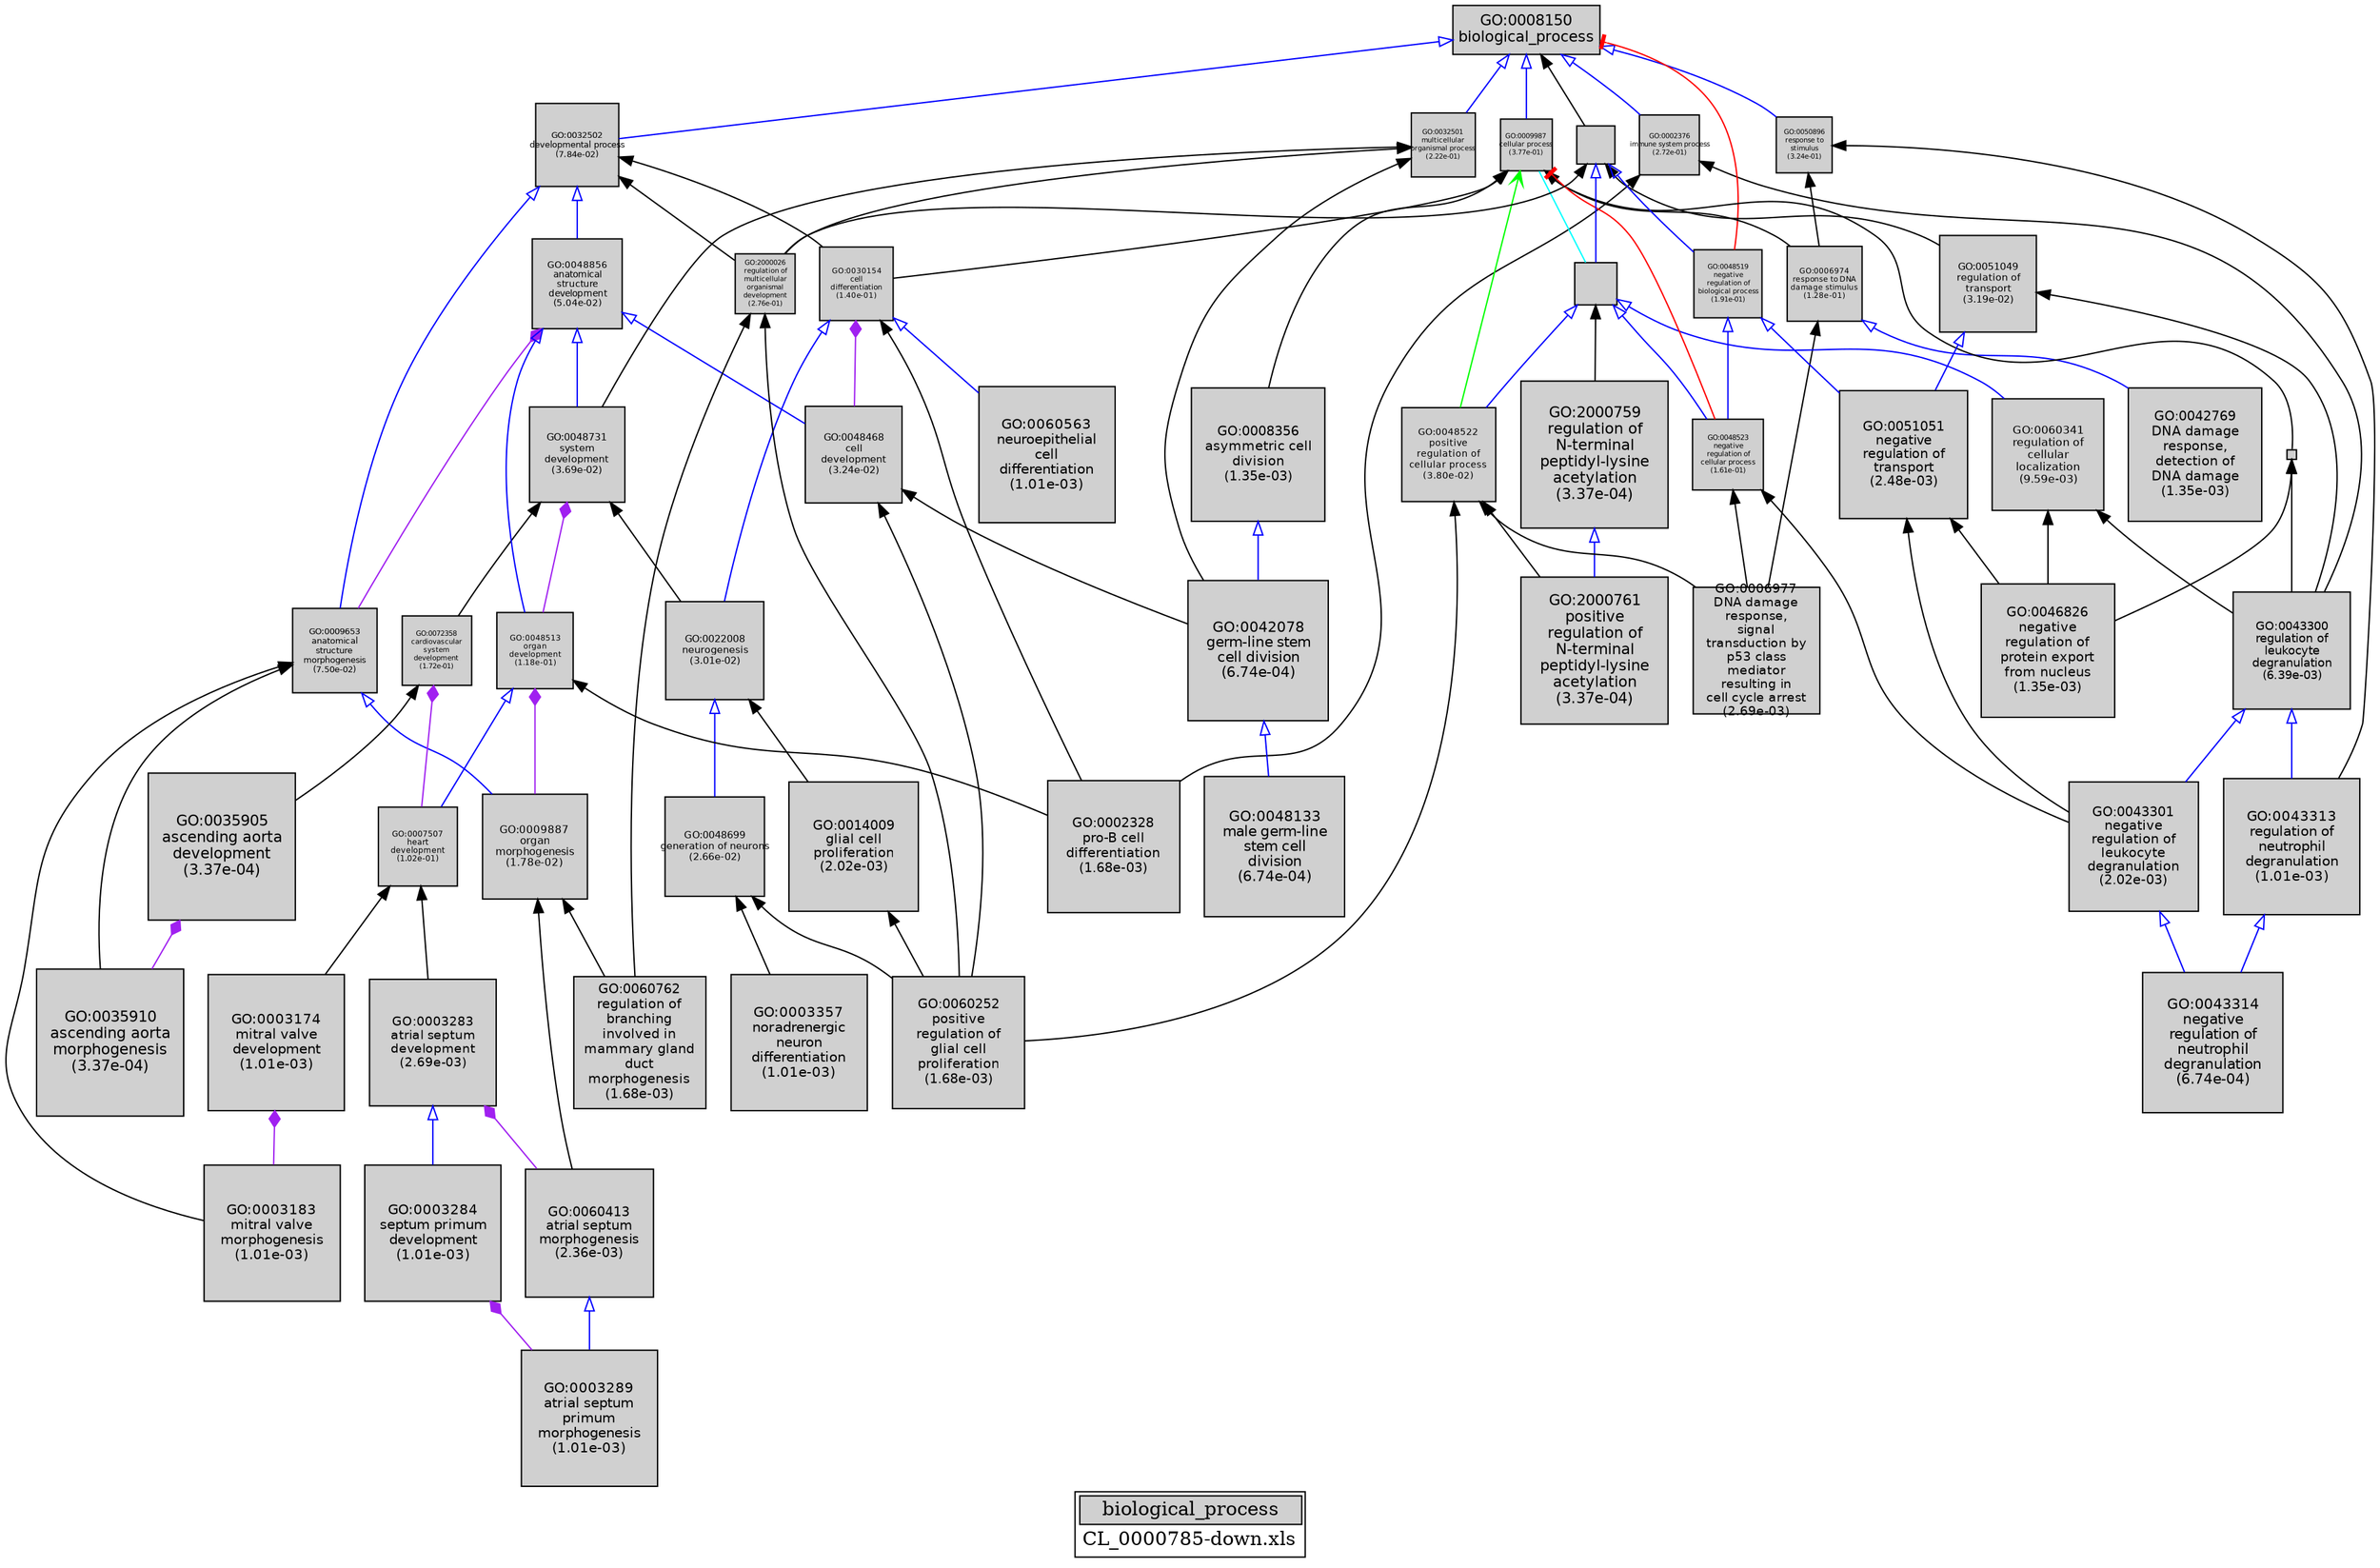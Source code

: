 digraph "biological_process" {
graph [ bgcolor = "#FFFFFF", label = <<TABLE COLOR="black" BGCOLOR="white"><TR><TD COLSPAN="2" BGCOLOR="#D0D0D0"><FONT COLOR="black">biological_process</FONT></TD></TR><TR><TD BORDER="0">CL_0000785-down.xls</TD></TR></TABLE>> ];
node [ fontname = "Helvetica" ];

subgraph "nodes" {

node [ style = "filled", fixedsize = "true", width = 1, shape = "box", fontsize = 9, fillcolor = "#D0D0D0", fontcolor = "black", color = "black" ];

"GO:0006974" [ URL = "#GO:0006974", label = <<TABLE BORDER="0"><TR><TD>GO:0006974<BR/>response to DNA<BR/>damage stimulus<BR/>(1.28e-01)</TD></TR></TABLE>>, width = 0.765868050006, shape = "box", fontsize = 5.51424996004, height = 0.765868050006 ];
"GO:2000759" [ URL = "#GO:2000759", label = <<TABLE BORDER="0"><TR><TD>GO:2000759<BR/>regulation of<BR/>N-terminal<BR/>peptidyl-lysine<BR/>acetylation<BR/>(3.37e-04)</TD></TR></TABLE>>, width = 1.5, shape = "box", fontsize = 10.8, height = 1.5 ];
"GO:0002376" [ URL = "#GO:0002376", label = <<TABLE BORDER="0"><TR><TD>GO:0002376<BR/>immune system process<BR/>(2.72e-01)</TD></TR></TABLE>>, width = 0.612350195099, shape = "box", fontsize = 5.0, height = 0.612350195099 ];
"GO:2000761" [ URL = "#GO:2000761", label = <<TABLE BORDER="0"><TR><TD>GO:2000761<BR/>positive<BR/>regulation of<BR/>N-terminal<BR/>peptidyl-lysine<BR/>acetylation<BR/>(3.37e-04)</TD></TR></TABLE>>, width = 1.5, shape = "box", fontsize = 10.8, height = 1.5 ];
"GO:0051649" [ URL = "#GO:0051649", width = 0.1, shape = "box", label = "", height = 0.1 ];
"GO:0022008" [ URL = "#GO:0022008", label = <<TABLE BORDER="0"><TR><TD>GO:0022008<BR/>neurogenesis<BR/>(3.01e-02)</TD></TR></TABLE>>, width = 0.995750170256, shape = "box", fontsize = 7.16940122584, height = 0.995750170256 ];
"GO:0050896" [ URL = "#GO:0050896", label = <<TABLE BORDER="0"><TR><TD>GO:0050896<BR/>response to<BR/>stimulus<BR/>(3.24e-01)</TD></TR></TABLE>>, width = 0.570353439527, shape = "box", fontsize = 5.0, height = 0.570353439527 ];
"GO:0032502" [ URL = "#GO:0032502", label = <<TABLE BORDER="0"><TR><TD>GO:0032502<BR/>developmental process<BR/>(7.84e-02)</TD></TR></TABLE>>, width = 0.850341216089, shape = "box", fontsize = 6.12245675584, height = 0.850341216089 ];
"GO:0043301" [ URL = "#GO:0043301", label = <<TABLE BORDER="0"><TR><TD>GO:0043301<BR/>negative<BR/>regulation of<BR/>leukocyte<BR/>degranulation<BR/>(2.02e-03)</TD></TR></TABLE>>, width = 1.32220536482, shape = "box", fontsize = 9.51987862668, height = 1.32220536482 ];
"GO:0002328" [ URL = "#GO:0002328", label = <<TABLE BORDER="0"><TR><TD>GO:0002328<BR/>pro-B cell<BR/>differentiation<BR/>(1.68e-03)</TD></TR></TABLE>>, width = 1.34136746941, shape = "box", fontsize = 9.65784577972, height = 1.34136746941 ];
"GO:0043313" [ URL = "#GO:0043313", label = <<TABLE BORDER="0"><TR><TD>GO:0043313<BR/>regulation of<BR/>neutrophil<BR/>degranulation<BR/>(1.01e-03)</TD></TR></TABLE>>, width = 1.39366390113, shape = "box", fontsize = 10.0343800881, height = 1.39366390113 ];
"GO:0009653" [ URL = "#GO:0009653", label = <<TABLE BORDER="0"><TR><TD>GO:0009653<BR/>anatomical<BR/>structure<BR/>morphogenesis<BR/>(7.50e-02)</TD></TR></TABLE>>, width = 0.857633395011, shape = "box", fontsize = 6.17496044408, height = 0.857633395011 ];
"GO:0014009" [ URL = "#GO:0014009", label = <<TABLE BORDER="0"><TR><TD>GO:0014009<BR/>glial cell<BR/>proliferation<BR/>(2.02e-03)</TD></TR></TABLE>>, width = 1.32220536482, shape = "box", fontsize = 9.51987862668, height = 1.32220536482 ];
"GO:0048731" [ URL = "#GO:0048731", label = <<TABLE BORDER="0"><TR><TD>GO:0048731<BR/>system<BR/>development<BR/>(3.69e-02)</TD></TR></TABLE>>, width = 0.966754283669, shape = "box", fontsize = 6.96063084242, height = 0.966754283669 ];
"GO:0048856" [ URL = "#GO:0048856", label = <<TABLE BORDER="0"><TR><TD>GO:0048856<BR/>anatomical<BR/>structure<BR/>development<BR/>(5.04e-02)</TD></TR></TABLE>>, width = 0.920445991187, shape = "box", fontsize = 6.62721113654, height = 0.920445991187 ];
"GO:0030154" [ URL = "#GO:0030154", label = <<TABLE BORDER="0"><TR><TD>GO:0030154<BR/>cell<BR/>differentiation<BR/>(1.40e-01)</TD></TR></TABLE>>, width = 0.748557059148, shape = "box", fontsize = 5.38961082587, height = 0.748557059148 ];
"GO:0003283" [ URL = "#GO:0003283", label = <<TABLE BORDER="0"><TR><TD>GO:0003283<BR/>atrial septum<BR/>development<BR/>(2.69e-03)</TD></TR></TABLE>>, width = 1.29139782989, shape = "box", fontsize = 9.2980643752, height = 1.29139782989 ];
"GO:0072358" [ URL = "#GO:0072358", label = <<TABLE BORDER="0"><TR><TD>GO:0072358<BR/>cardiovascular<BR/>system<BR/>development<BR/>(1.72e-01)</TD></TR></TABLE>>, width = 0.709557526847, shape = "box", fontsize = 5.1088141933, height = 0.709557526847 ];
"GO:2000026" [ URL = "#GO:2000026", label = <<TABLE BORDER="0"><TR><TD>GO:2000026<BR/>regulation of<BR/>multicellular<BR/>organismal<BR/>development<BR/>(2.76e-01)</TD></TR></TABLE>>, width = 0.608420595086, shape = "box", fontsize = 5.0, height = 0.608420595086 ];
"GO:0003289" [ URL = "#GO:0003289", label = <<TABLE BORDER="0"><TR><TD>GO:0003289<BR/>atrial septum<BR/>primum<BR/>morphogenesis<BR/>(1.01e-03)</TD></TR></TABLE>>, width = 1.39366390113, shape = "box", fontsize = 10.0343800881, height = 1.39366390113 ];
"GO:0060413" [ URL = "#GO:0060413", label = <<TABLE BORDER="0"><TR><TD>GO:0060413<BR/>atrial septum<BR/>morphogenesis<BR/>(2.36e-03)</TD></TR></TABLE>>, width = 1.30578690536, shape = "box", fontsize = 9.40166571862, height = 1.30578690536 ];
"GO:0008356" [ URL = "#GO:0008356", label = <<TABLE BORDER="0"><TR><TD>GO:0008356<BR/>asymmetric cell<BR/>division<BR/>(1.35e-03)</TD></TR></TABLE>>, width = 1.36445690257, shape = "box", fontsize = 9.82408969852, height = 1.36445690257 ];
"GO:0042769" [ URL = "#GO:0042769", label = <<TABLE BORDER="0"><TR><TD>GO:0042769<BR/>DNA damage<BR/>response,<BR/>detection of<BR/>DNA damage<BR/>(1.35e-03)</TD></TR></TABLE>>, width = 1.36445690257, shape = "box", fontsize = 9.82408969852, height = 1.36445690257 ];
"GO:0048468" [ URL = "#GO:0048468", label = <<TABLE BORDER="0"><TR><TD>GO:0048468<BR/>cell<BR/>development<BR/>(3.24e-02)</TD></TR></TABLE>>, width = 0.985495975789, shape = "box", fontsize = 7.09557102568, height = 0.985495975789 ];
"GO:0008150" [ URL = "#GO:0008150", label = <<TABLE BORDER="0"><TR><TD>GO:0008150<BR/>biological_process</TD></TR></TABLE>>, width = 1.5, shape = "box", fontsize = 10.8 ];
"GO:0050794" [ URL = "#GO:0050794", label = "", width = 0.430212150964, shape = "box", height = 0.430212150964 ];
"GO:0060762" [ URL = "#GO:0060762", label = <<TABLE BORDER="0"><TR><TD>GO:0060762<BR/>regulation of<BR/>branching<BR/>involved in<BR/>mammary gland<BR/>duct<BR/>morphogenesis<BR/>(1.68e-03)</TD></TR></TABLE>>, width = 1.34136746941, shape = "box", fontsize = 9.65784577972, height = 1.34136746941 ];
"GO:0035905" [ URL = "#GO:0035905", label = <<TABLE BORDER="0"><TR><TD>GO:0035905<BR/>ascending aorta<BR/>development<BR/>(3.37e-04)</TD></TR></TABLE>>, width = 1.5, shape = "box", fontsize = 10.8, height = 1.5 ];
"GO:0048133" [ URL = "#GO:0048133", label = <<TABLE BORDER="0"><TR><TD>GO:0048133<BR/>male germ-line<BR/>stem cell<BR/>division<BR/>(6.74e-04)</TD></TR></TABLE>>, width = 1.43382441051, shape = "box", fontsize = 10.3235357557, height = 1.43382441051 ];
"GO:0006977" [ URL = "#GO:0006977", label = <<TABLE BORDER="0"><TR><TD>GO:0006977<BR/>DNA damage<BR/>response,<BR/>signal<BR/>transduction by<BR/>p53 class<BR/>mediator<BR/>resulting in<BR/>cell cycle arrest<BR/>(2.69e-03)</TD></TR></TABLE>>, width = 1.29139782989, shape = "box", fontsize = 9.2980643752, height = 1.29139782989 ];
"GO:0009987" [ URL = "#GO:0009987", label = <<TABLE BORDER="0"><TR><TD>GO:0009987<BR/>cellular process<BR/>(3.77e-01)</TD></TR></TABLE>>, width = 0.532335322397, shape = "box", fontsize = 5.0, height = 0.532335322397 ];
"GO:0051049" [ URL = "#GO:0051049", label = <<TABLE BORDER="0"><TR><TD>GO:0051049<BR/>regulation of<BR/>transport<BR/>(3.19e-02)</TD></TR></TABLE>>, width = 0.987581451281, shape = "box", fontsize = 7.11058644922, height = 0.987581451281 ];
"GO:0046826" [ URL = "#GO:0046826", label = <<TABLE BORDER="0"><TR><TD>GO:0046826<BR/>negative<BR/>regulation of<BR/>protein export<BR/>from nucleus<BR/>(1.35e-03)</TD></TR></TABLE>>, width = 1.36445690257, shape = "box", fontsize = 9.82408969852, height = 1.36445690257 ];
"GO:0051051" [ URL = "#GO:0051051", label = <<TABLE BORDER="0"><TR><TD>GO:0051051<BR/>negative<BR/>regulation of<BR/>transport<BR/>(2.48e-03)</TD></TR></TABLE>>, width = 1.30026586626, shape = "box", fontsize = 9.36191423704, height = 1.30026586626 ];
"GO:0050789" [ URL = "#GO:0050789", label = "", width = 0.392250669442, shape = "box", height = 0.392250669442 ];
"GO:0003357" [ URL = "#GO:0003357", label = <<TABLE BORDER="0"><TR><TD>GO:0003357<BR/>noradrenergic<BR/>neuron<BR/>differentiation<BR/>(1.01e-03)</TD></TR></TABLE>>, width = 1.39366390113, shape = "box", fontsize = 10.0343800881, height = 1.39366390113 ];
"GO:0035910" [ URL = "#GO:0035910", label = <<TABLE BORDER="0"><TR><TD>GO:0035910<BR/>ascending aorta<BR/>morphogenesis<BR/>(3.37e-04)</TD></TR></TABLE>>, width = 1.5, shape = "box", fontsize = 10.8, height = 1.5 ];
"GO:0060252" [ URL = "#GO:0060252", label = <<TABLE BORDER="0"><TR><TD>GO:0060252<BR/>positive<BR/>regulation of<BR/>glial cell<BR/>proliferation<BR/>(1.68e-03)</TD></TR></TABLE>>, width = 1.34136746941, shape = "box", fontsize = 9.65784577972, height = 1.34136746941 ];
"GO:0048519" [ URL = "#GO:0048519", label = <<TABLE BORDER="0"><TR><TD>GO:0048519<BR/>negative<BR/>regulation of<BR/>biological process<BR/>(1.91e-01)</TD></TR></TABLE>>, width = 0.687794977044, shape = "box", fontsize = 5.0, height = 0.687794977044 ];
"GO:0048522" [ URL = "#GO:0048522", label = <<TABLE BORDER="0"><TR><TD>GO:0048522<BR/>positive<BR/>regulation of<BR/>cellular process<BR/>(3.80e-02)</TD></TR></TABLE>>, width = 0.962227743908, shape = "box", fontsize = 6.92803975614, height = 0.962227743908 ];
"GO:0048513" [ URL = "#GO:0048513", label = <<TABLE BORDER="0"><TR><TD>GO:0048513<BR/>organ<BR/>development<BR/>(1.18e-01)</TD></TR></TABLE>>, width = 0.780212806558, shape = "box", fontsize = 5.61753220722, height = 0.780212806558 ];
"GO:0043314" [ URL = "#GO:0043314", label = <<TABLE BORDER="0"><TR><TD>GO:0043314<BR/>negative<BR/>regulation of<BR/>neutrophil<BR/>degranulation<BR/>(6.74e-04)</TD></TR></TABLE>>, width = 1.43382441051, shape = "box", fontsize = 10.3235357557, height = 1.43382441051 ];
"GO:0003174" [ URL = "#GO:0003174", label = <<TABLE BORDER="0"><TR><TD>GO:0003174<BR/>mitral valve<BR/>development<BR/>(1.01e-03)</TD></TR></TABLE>>, width = 1.39366390113, shape = "box", fontsize = 10.0343800881, height = 1.39366390113 ];
"GO:0048699" [ URL = "#GO:0048699", label = <<TABLE BORDER="0"><TR><TD>GO:0048699<BR/>generation of neurons<BR/>(2.66e-02)</TD></TR></TABLE>>, width = 1.01272107633, shape = "box", fontsize = 7.29159174957, height = 1.01272107633 ];
"GO:0042078" [ URL = "#GO:0042078", label = <<TABLE BORDER="0"><TR><TD>GO:0042078<BR/>germ-line stem<BR/>cell division<BR/>(6.74e-04)</TD></TR></TABLE>>, width = 1.43382441051, shape = "box", fontsize = 10.3235357557, height = 1.43382441051 ];
"GO:0048523" [ URL = "#GO:0048523", label = <<TABLE BORDER="0"><TR><TD>GO:0048523<BR/>negative<BR/>regulation of<BR/>cellular process<BR/>(1.61e-01)</TD></TR></TABLE>>, width = 0.72251147327, shape = "box", fontsize = 5.20208260755, height = 0.72251147327 ];
"GO:0009887" [ URL = "#GO:0009887", label = <<TABLE BORDER="0"><TR><TD>GO:0009887<BR/>organ<BR/>morphogenesis<BR/>(1.78e-02)</TD></TR></TABLE>>, width = 1.06709649627, shape = "box", fontsize = 7.68309477317, height = 1.06709649627 ];
"GO:0032501" [ URL = "#GO:0032501", label = <<TABLE BORDER="0"><TR><TD>GO:0032501<BR/>multicellular<BR/>organismal process<BR/>(2.22e-01)</TD></TR></TABLE>>, width = 0.657031359255, shape = "box", fontsize = 5.0, height = 0.657031359255 ];
"GO:0007507" [ URL = "#GO:0007507", label = <<TABLE BORDER="0"><TR><TD>GO:0007507<BR/>heart<BR/>development<BR/>(1.02e-01)</TD></TR></TABLE>>, width = 0.805866457843, shape = "box", fontsize = 5.80223849647, height = 0.805866457843 ];
"GO:0003183" [ URL = "#GO:0003183", label = <<TABLE BORDER="0"><TR><TD>GO:0003183<BR/>mitral valve<BR/>morphogenesis<BR/>(1.01e-03)</TD></TR></TABLE>>, width = 1.39366390113, shape = "box", fontsize = 10.0343800881, height = 1.39366390113 ];
"GO:0060563" [ URL = "#GO:0060563", label = <<TABLE BORDER="0"><TR><TD>GO:0060563<BR/>neuroepithelial<BR/>cell<BR/>differentiation<BR/>(1.01e-03)</TD></TR></TABLE>>, width = 1.39366390113, shape = "box", fontsize = 10.0343800881, height = 1.39366390113 ];
"GO:0003284" [ URL = "#GO:0003284", label = <<TABLE BORDER="0"><TR><TD>GO:0003284<BR/>septum primum<BR/>development<BR/>(1.01e-03)</TD></TR></TABLE>>, width = 1.39366390113, shape = "box", fontsize = 10.0343800881, height = 1.39366390113 ];
"GO:0060341" [ URL = "#GO:0060341", label = <<TABLE BORDER="0"><TR><TD>GO:0060341<BR/>regulation of<BR/>cellular<BR/>localization<BR/>(9.59e-03)</TD></TR></TABLE>>, width = 1.14541106582, shape = "box", fontsize = 8.24695967391, height = 1.14541106582 ];
"GO:0043300" [ URL = "#GO:0043300", label = <<TABLE BORDER="0"><TR><TD>GO:0043300<BR/>regulation of<BR/>leukocyte<BR/>degranulation<BR/>(6.39e-03)</TD></TR></TABLE>>, width = 1.19406637095, shape = "box", fontsize = 8.59727787084, height = 1.19406637095 ];
}
subgraph "edges" {


edge [ dir = "back", weight = 1 ];
subgraph "regulates" {


edge [ color = "cyan", arrowtail = "none" ];
subgraph "positive" {


edge [ color = "green", arrowtail = "vee" ];
"GO:0009987" -> "GO:0048522";
}
subgraph "negative" {


edge [ color = "red", arrowtail = "tee" ];
"GO:0009987" -> "GO:0048523";
"GO:0008150" -> "GO:0048519";
}
"GO:0009987" -> "GO:0050794";
}
subgraph "part_of" {


edge [ color = "purple", arrowtail = "diamond", weight = 2.5 ];
"GO:0048731" -> "GO:0048513";
"GO:0035905" -> "GO:0035910";
"GO:0048856" -> "GO:0009653";
"GO:0003284" -> "GO:0003289";
"GO:0048513" -> "GO:0009887";
"GO:0030154" -> "GO:0048468";
"GO:0072358" -> "GO:0007507";
"GO:0003174" -> "GO:0003183";
"GO:0003283" -> "GO:0060413";
}
subgraph "is_a" {


edge [ color = "blue", arrowtail = "empty", weight = 5.0 ];
"GO:2000759" -> "GO:2000761";
"GO:0050789" -> "GO:0048519";
"GO:0008150" -> "GO:0032502";
"GO:0050794" -> "GO:0048523";
"GO:0048856" -> "GO:0048468";
"GO:0022008" -> "GO:0048699";
"GO:0032502" -> "GO:0009653";
"GO:0009653" -> "GO:0009887";
"GO:0030154" -> "GO:0022008";
"GO:0008150" -> "GO:0032501";
"GO:0050789" -> "GO:0050794";
"GO:0048856" -> "GO:0048513";
"GO:0032502" -> "GO:0048856";
"GO:0043301" -> "GO:0043314";
"GO:0050794" -> "GO:0048522";
"GO:0051049" -> "GO:0051051";
"GO:0006974" -> "GO:0042769";
"GO:0030154" -> "GO:0060563";
"GO:0048519" -> "GO:0051051";
"GO:0008150" -> "GO:0009987";
"GO:0048856" -> "GO:0048731";
"GO:0050794" -> "GO:0060341";
"GO:0060413" -> "GO:0003289";
"GO:0042078" -> "GO:0048133";
"GO:0048513" -> "GO:0007507";
"GO:0008150" -> "GO:0050896";
"GO:0003283" -> "GO:0003284";
"GO:0043300" -> "GO:0043313";
"GO:0043313" -> "GO:0043314";
"GO:0048519" -> "GO:0048523";
"GO:0043300" -> "GO:0043301";
"GO:0008150" -> "GO:0002376";
"GO:0008356" -> "GO:0042078";
}
"GO:0009653" -> "GO:0003183";
"GO:0009887" -> "GO:0060762";
"GO:0048523" -> "GO:0043301";
"GO:0051649" -> "GO:0046826";
"GO:0009987" -> "GO:0008356";
"GO:0002376" -> "GO:0043300";
"GO:0008150" -> "GO:0050789";
"GO:0009653" -> "GO:0035910";
"GO:0050896" -> "GO:0043313";
"GO:0051649" -> "GO:0043300";
"GO:0002376" -> "GO:0002328";
"GO:0048522" -> "GO:0006977";
"GO:0032501" -> "GO:2000026";
"GO:0048522" -> "GO:2000761";
"GO:0032501" -> "GO:0048731";
"GO:0048699" -> "GO:0003357";
"GO:2000026" -> "GO:0060762";
"GO:0032502" -> "GO:0030154";
"GO:0051051" -> "GO:0046826";
"GO:0048699" -> "GO:0060252";
"GO:2000026" -> "GO:0060252";
"GO:0051049" -> "GO:0043300";
"GO:0048468" -> "GO:0060252";
"GO:0009887" -> "GO:0060413";
"GO:0048513" -> "GO:0002328";
"GO:0050789" -> "GO:2000026";
"GO:0009987" -> "GO:0051649";
"GO:0048731" -> "GO:0072358";
"GO:0032502" -> "GO:2000026";
"GO:0006974" -> "GO:0006977";
"GO:0022008" -> "GO:0014009";
"GO:0009987" -> "GO:0030154";
"GO:0032501" -> "GO:0042078";
"GO:0030154" -> "GO:0002328";
"GO:0060341" -> "GO:0043300";
"GO:0048523" -> "GO:0006977";
"GO:0050794" -> "GO:2000759";
"GO:0048522" -> "GO:0060252";
"GO:0072358" -> "GO:0035905";
"GO:0048731" -> "GO:0022008";
"GO:0060341" -> "GO:0046826";
"GO:0007507" -> "GO:0003283";
"GO:0009987" -> "GO:0006974";
"GO:0048468" -> "GO:0042078";
"GO:0050789" -> "GO:0051049";
"GO:0051051" -> "GO:0043301";
"GO:0050896" -> "GO:0006974";
"GO:0014009" -> "GO:0060252";
"GO:0007507" -> "GO:0003174";
}
}
